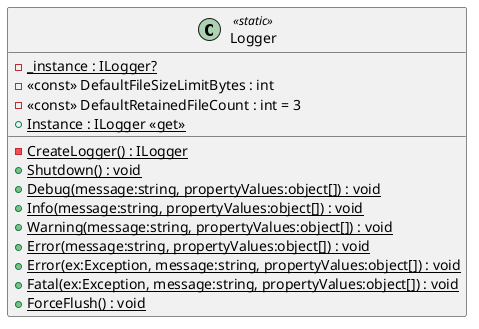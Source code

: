@startuml
class Logger <<static>> {
    - {static} _instance : ILogger?
    - <<const>> DefaultFileSizeLimitBytes : int
    - <<const>> DefaultRetainedFileCount : int = 3
    + {static} Instance : ILogger <<get>>
    - {static} CreateLogger() : ILogger
    + {static} Shutdown() : void
    + {static} Debug(message:string, propertyValues:object[]) : void
    + {static} Info(message:string, propertyValues:object[]) : void
    + {static} Warning(message:string, propertyValues:object[]) : void
    + {static} Error(message:string, propertyValues:object[]) : void
    + {static} Error(ex:Exception, message:string, propertyValues:object[]) : void
    + {static} Fatal(ex:Exception, message:string, propertyValues:object[]) : void
    + {static} ForceFlush() : void
}
@enduml
